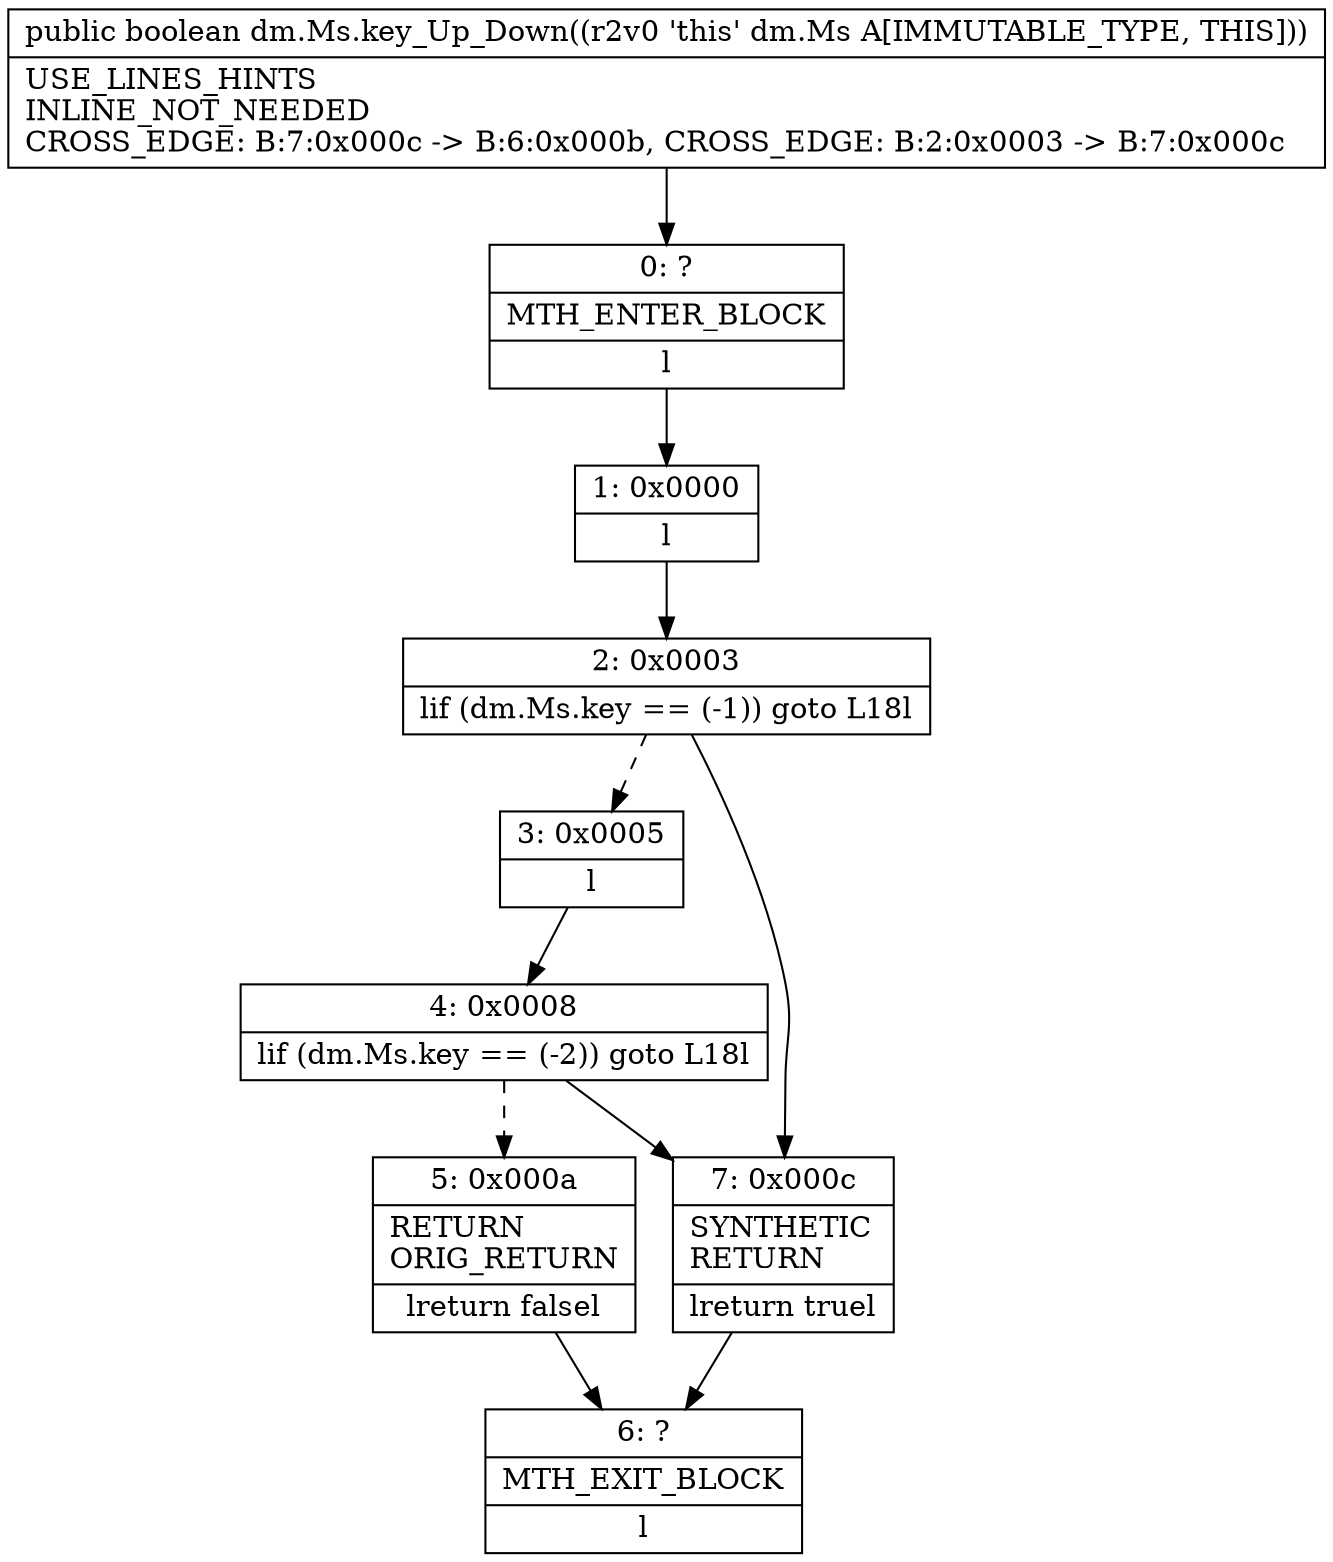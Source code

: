 digraph "CFG fordm.Ms.key_Up_Down()Z" {
Node_0 [shape=record,label="{0\:\ ?|MTH_ENTER_BLOCK\l|l}"];
Node_1 [shape=record,label="{1\:\ 0x0000|l}"];
Node_2 [shape=record,label="{2\:\ 0x0003|lif (dm.Ms.key == (\-1)) goto L18l}"];
Node_3 [shape=record,label="{3\:\ 0x0005|l}"];
Node_4 [shape=record,label="{4\:\ 0x0008|lif (dm.Ms.key == (\-2)) goto L18l}"];
Node_5 [shape=record,label="{5\:\ 0x000a|RETURN\lORIG_RETURN\l|lreturn falsel}"];
Node_6 [shape=record,label="{6\:\ ?|MTH_EXIT_BLOCK\l|l}"];
Node_7 [shape=record,label="{7\:\ 0x000c|SYNTHETIC\lRETURN\l|lreturn truel}"];
MethodNode[shape=record,label="{public boolean dm.Ms.key_Up_Down((r2v0 'this' dm.Ms A[IMMUTABLE_TYPE, THIS]))  | USE_LINES_HINTS\lINLINE_NOT_NEEDED\lCROSS_EDGE: B:7:0x000c \-\> B:6:0x000b, CROSS_EDGE: B:2:0x0003 \-\> B:7:0x000c\l}"];
MethodNode -> Node_0;
Node_0 -> Node_1;
Node_1 -> Node_2;
Node_2 -> Node_3[style=dashed];
Node_2 -> Node_7;
Node_3 -> Node_4;
Node_4 -> Node_5[style=dashed];
Node_4 -> Node_7;
Node_5 -> Node_6;
Node_7 -> Node_6;
}

